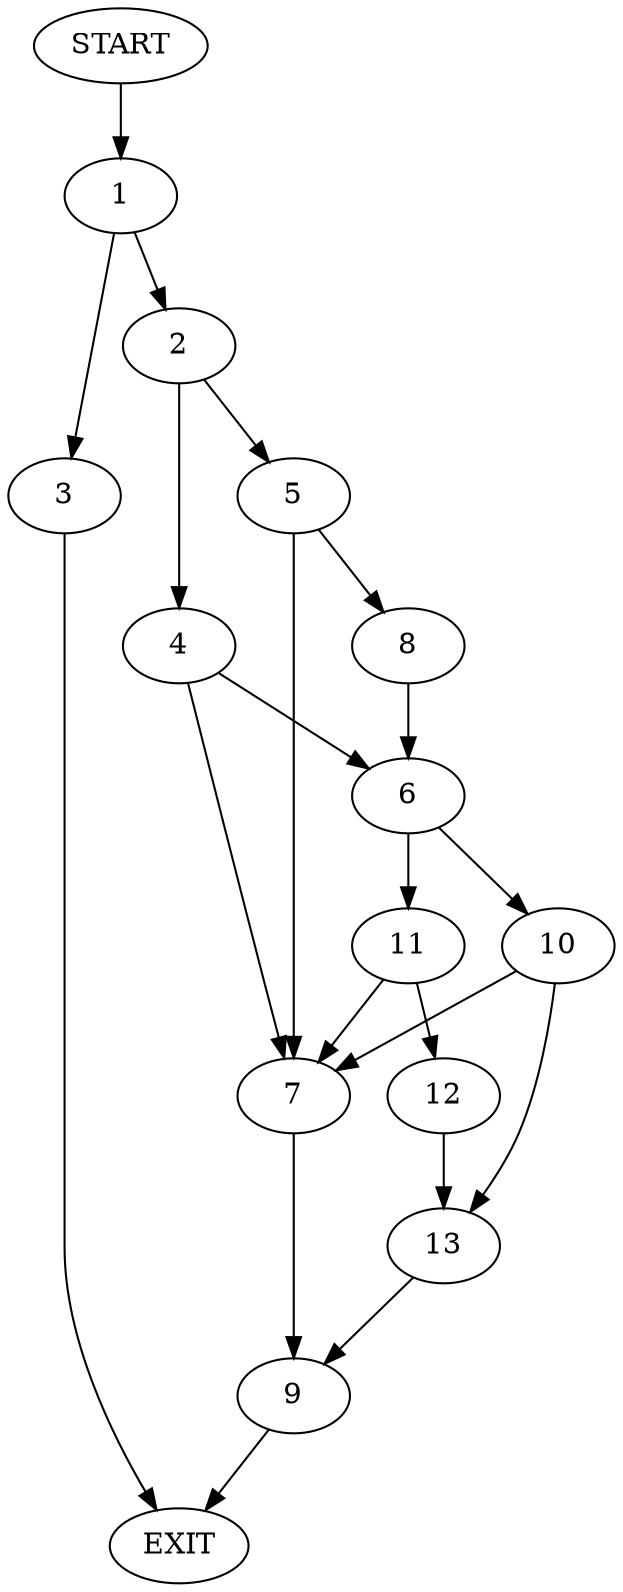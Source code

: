 digraph {
0 [label="START"]
14 [label="EXIT"]
0 -> 1
1 -> 2
1 -> 3
3 -> 14
2 -> 4
2 -> 5
4 -> 6
4 -> 7
5 -> 8
5 -> 7
8 -> 6
7 -> 9
6 -> 10
6 -> 11
11 -> 7
11 -> 12
10 -> 13
10 -> 7
12 -> 13
13 -> 9
9 -> 14
}
